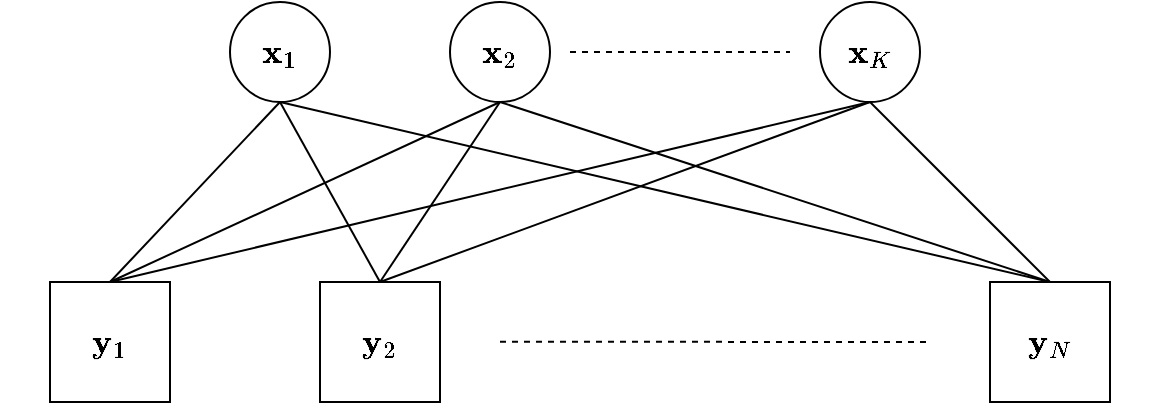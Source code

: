 <mxfile version="21.1.1" type="github">
  <diagram name="Page-1" id="PQrxELan7bS2j-eix-VT">
    <mxGraphModel dx="698" dy="484" grid="1" gridSize="10" guides="1" tooltips="1" connect="1" arrows="1" fold="1" page="1" pageScale="1" pageWidth="850" pageHeight="1100" math="1" shadow="0">
      <root>
        <mxCell id="0" />
        <mxCell id="1" parent="0" />
        <mxCell id="VqF0BGbPFirMX3VU7iUr-1" value="&lt;font style=&quot;font-size: 14px;&quot;&gt;$$\mathbf{x}_{1}$$&lt;/font&gt;" style="ellipse;whiteSpace=wrap;html=1;" parent="1" vertex="1">
          <mxGeometry x="290" y="510" width="50" height="50" as="geometry" />
        </mxCell>
        <mxCell id="VqF0BGbPFirMX3VU7iUr-4" value="&lt;font style=&quot;font-size: 14px;&quot;&gt;$$\mathbf{x}_{2}$$&lt;/font&gt;" style="ellipse;whiteSpace=wrap;html=1;" parent="1" vertex="1">
          <mxGeometry x="400" y="510" width="50" height="50" as="geometry" />
        </mxCell>
        <mxCell id="VqF0BGbPFirMX3VU7iUr-9" value="&lt;font style=&quot;font-size: 14px;&quot;&gt;$$\mathbf{x}_{K}$$&lt;/font&gt;" style="ellipse;whiteSpace=wrap;html=1;" parent="1" vertex="1">
          <mxGeometry x="585" y="510" width="50" height="50" as="geometry" />
        </mxCell>
        <mxCell id="VqF0BGbPFirMX3VU7iUr-13" value="&lt;font style=&quot;font-size: 14px;&quot;&gt;$$\mathbf{y}_1$$&lt;/font&gt;" style="rounded=0;whiteSpace=wrap;html=1;" parent="1" vertex="1">
          <mxGeometry x="200" y="650" width="60" height="60" as="geometry" />
        </mxCell>
        <mxCell id="VqF0BGbPFirMX3VU7iUr-14" value="&lt;font style=&quot;font-size: 14px;&quot;&gt;$$\mathbf{y}_2$$&lt;/font&gt;" style="rounded=0;whiteSpace=wrap;html=1;" parent="1" vertex="1">
          <mxGeometry x="335" y="650" width="60" height="60" as="geometry" />
        </mxCell>
        <mxCell id="VqF0BGbPFirMX3VU7iUr-15" value="&lt;font style=&quot;font-size: 14px;&quot;&gt;$$\mathbf{y}_N$$&lt;/font&gt;" style="rounded=0;whiteSpace=wrap;html=1;" parent="1" vertex="1">
          <mxGeometry x="670" y="650" width="60" height="60" as="geometry" />
        </mxCell>
        <mxCell id="VqF0BGbPFirMX3VU7iUr-18" value="" style="endArrow=none;dashed=1;html=1;rounded=0;" parent="1" edge="1">
          <mxGeometry width="50" height="50" relative="1" as="geometry">
            <mxPoint x="460" y="535" as="sourcePoint" />
            <mxPoint x="570" y="535" as="targetPoint" />
          </mxGeometry>
        </mxCell>
        <mxCell id="byxAJlhV1Tv6mKb7Vs70-2" value="" style="endArrow=none;dashed=1;html=1;rounded=0;" parent="1" edge="1">
          <mxGeometry width="50" height="50" relative="1" as="geometry">
            <mxPoint x="425" y="679.87" as="sourcePoint" />
            <mxPoint x="640" y="680" as="targetPoint" />
          </mxGeometry>
        </mxCell>
        <mxCell id="byxAJlhV1Tv6mKb7Vs70-3" value="" style="endArrow=none;html=1;rounded=0;exitX=0.5;exitY=0;exitDx=0;exitDy=0;entryX=0.5;entryY=1;entryDx=0;entryDy=0;" parent="1" source="VqF0BGbPFirMX3VU7iUr-13" target="VqF0BGbPFirMX3VU7iUr-1" edge="1">
          <mxGeometry width="50" height="50" relative="1" as="geometry">
            <mxPoint x="260" y="610" as="sourcePoint" />
            <mxPoint x="320" y="560" as="targetPoint" />
          </mxGeometry>
        </mxCell>
        <mxCell id="byxAJlhV1Tv6mKb7Vs70-4" value="" style="endArrow=none;html=1;rounded=0;exitX=0.5;exitY=0;exitDx=0;exitDy=0;entryX=0.5;entryY=1;entryDx=0;entryDy=0;" parent="1" source="VqF0BGbPFirMX3VU7iUr-14" target="VqF0BGbPFirMX3VU7iUr-1" edge="1">
          <mxGeometry width="50" height="50" relative="1" as="geometry">
            <mxPoint x="240" y="660" as="sourcePoint" />
            <mxPoint x="320" y="570" as="targetPoint" />
          </mxGeometry>
        </mxCell>
        <mxCell id="byxAJlhV1Tv6mKb7Vs70-5" value="" style="endArrow=none;html=1;rounded=0;exitX=0.5;exitY=0;exitDx=0;exitDy=0;entryX=0.5;entryY=1;entryDx=0;entryDy=0;" parent="1" source="VqF0BGbPFirMX3VU7iUr-15" target="VqF0BGbPFirMX3VU7iUr-1" edge="1">
          <mxGeometry width="50" height="50" relative="1" as="geometry">
            <mxPoint x="290" y="660" as="sourcePoint" />
            <mxPoint x="370" y="570" as="targetPoint" />
          </mxGeometry>
        </mxCell>
        <mxCell id="byxAJlhV1Tv6mKb7Vs70-6" value="" style="endArrow=none;html=1;rounded=0;exitX=0.5;exitY=0;exitDx=0;exitDy=0;entryX=0.5;entryY=1;entryDx=0;entryDy=0;" parent="1" source="VqF0BGbPFirMX3VU7iUr-13" target="VqF0BGbPFirMX3VU7iUr-4" edge="1">
          <mxGeometry width="50" height="50" relative="1" as="geometry">
            <mxPoint x="260" y="680" as="sourcePoint" />
            <mxPoint x="340" y="590" as="targetPoint" />
          </mxGeometry>
        </mxCell>
        <mxCell id="byxAJlhV1Tv6mKb7Vs70-7" value="" style="endArrow=none;html=1;rounded=0;exitX=0.5;exitY=0;exitDx=0;exitDy=0;entryX=0.5;entryY=1;entryDx=0;entryDy=0;" parent="1" source="VqF0BGbPFirMX3VU7iUr-13" target="VqF0BGbPFirMX3VU7iUr-9" edge="1">
          <mxGeometry width="50" height="50" relative="1" as="geometry">
            <mxPoint x="240" y="660" as="sourcePoint" />
            <mxPoint x="435" y="570" as="targetPoint" />
          </mxGeometry>
        </mxCell>
        <mxCell id="byxAJlhV1Tv6mKb7Vs70-8" value="" style="endArrow=none;html=1;rounded=0;exitX=0.5;exitY=0;exitDx=0;exitDy=0;entryX=0.5;entryY=1;entryDx=0;entryDy=0;" parent="1" source="VqF0BGbPFirMX3VU7iUr-14" target="VqF0BGbPFirMX3VU7iUr-4" edge="1">
          <mxGeometry width="50" height="50" relative="1" as="geometry">
            <mxPoint x="250" y="670" as="sourcePoint" />
            <mxPoint x="445" y="580" as="targetPoint" />
          </mxGeometry>
        </mxCell>
        <mxCell id="byxAJlhV1Tv6mKb7Vs70-9" value="" style="endArrow=none;html=1;rounded=0;exitX=0.5;exitY=0;exitDx=0;exitDy=0;entryX=0.5;entryY=1;entryDx=0;entryDy=0;" parent="1" source="VqF0BGbPFirMX3VU7iUr-15" target="VqF0BGbPFirMX3VU7iUr-4" edge="1">
          <mxGeometry width="50" height="50" relative="1" as="geometry">
            <mxPoint x="260" y="680" as="sourcePoint" />
            <mxPoint x="455" y="590" as="targetPoint" />
          </mxGeometry>
        </mxCell>
        <mxCell id="byxAJlhV1Tv6mKb7Vs70-10" value="" style="endArrow=none;html=1;rounded=0;exitX=0.5;exitY=0;exitDx=0;exitDy=0;" parent="1" source="VqF0BGbPFirMX3VU7iUr-14" edge="1">
          <mxGeometry width="50" height="50" relative="1" as="geometry">
            <mxPoint x="270" y="690" as="sourcePoint" />
            <mxPoint x="610" y="560" as="targetPoint" />
          </mxGeometry>
        </mxCell>
        <mxCell id="byxAJlhV1Tv6mKb7Vs70-11" value="" style="endArrow=none;html=1;rounded=0;entryX=0.5;entryY=1;entryDx=0;entryDy=0;" parent="1" target="VqF0BGbPFirMX3VU7iUr-9" edge="1">
          <mxGeometry width="50" height="50" relative="1" as="geometry">
            <mxPoint x="700" y="650" as="sourcePoint" />
            <mxPoint x="475" y="610" as="targetPoint" />
          </mxGeometry>
        </mxCell>
      </root>
    </mxGraphModel>
  </diagram>
</mxfile>
